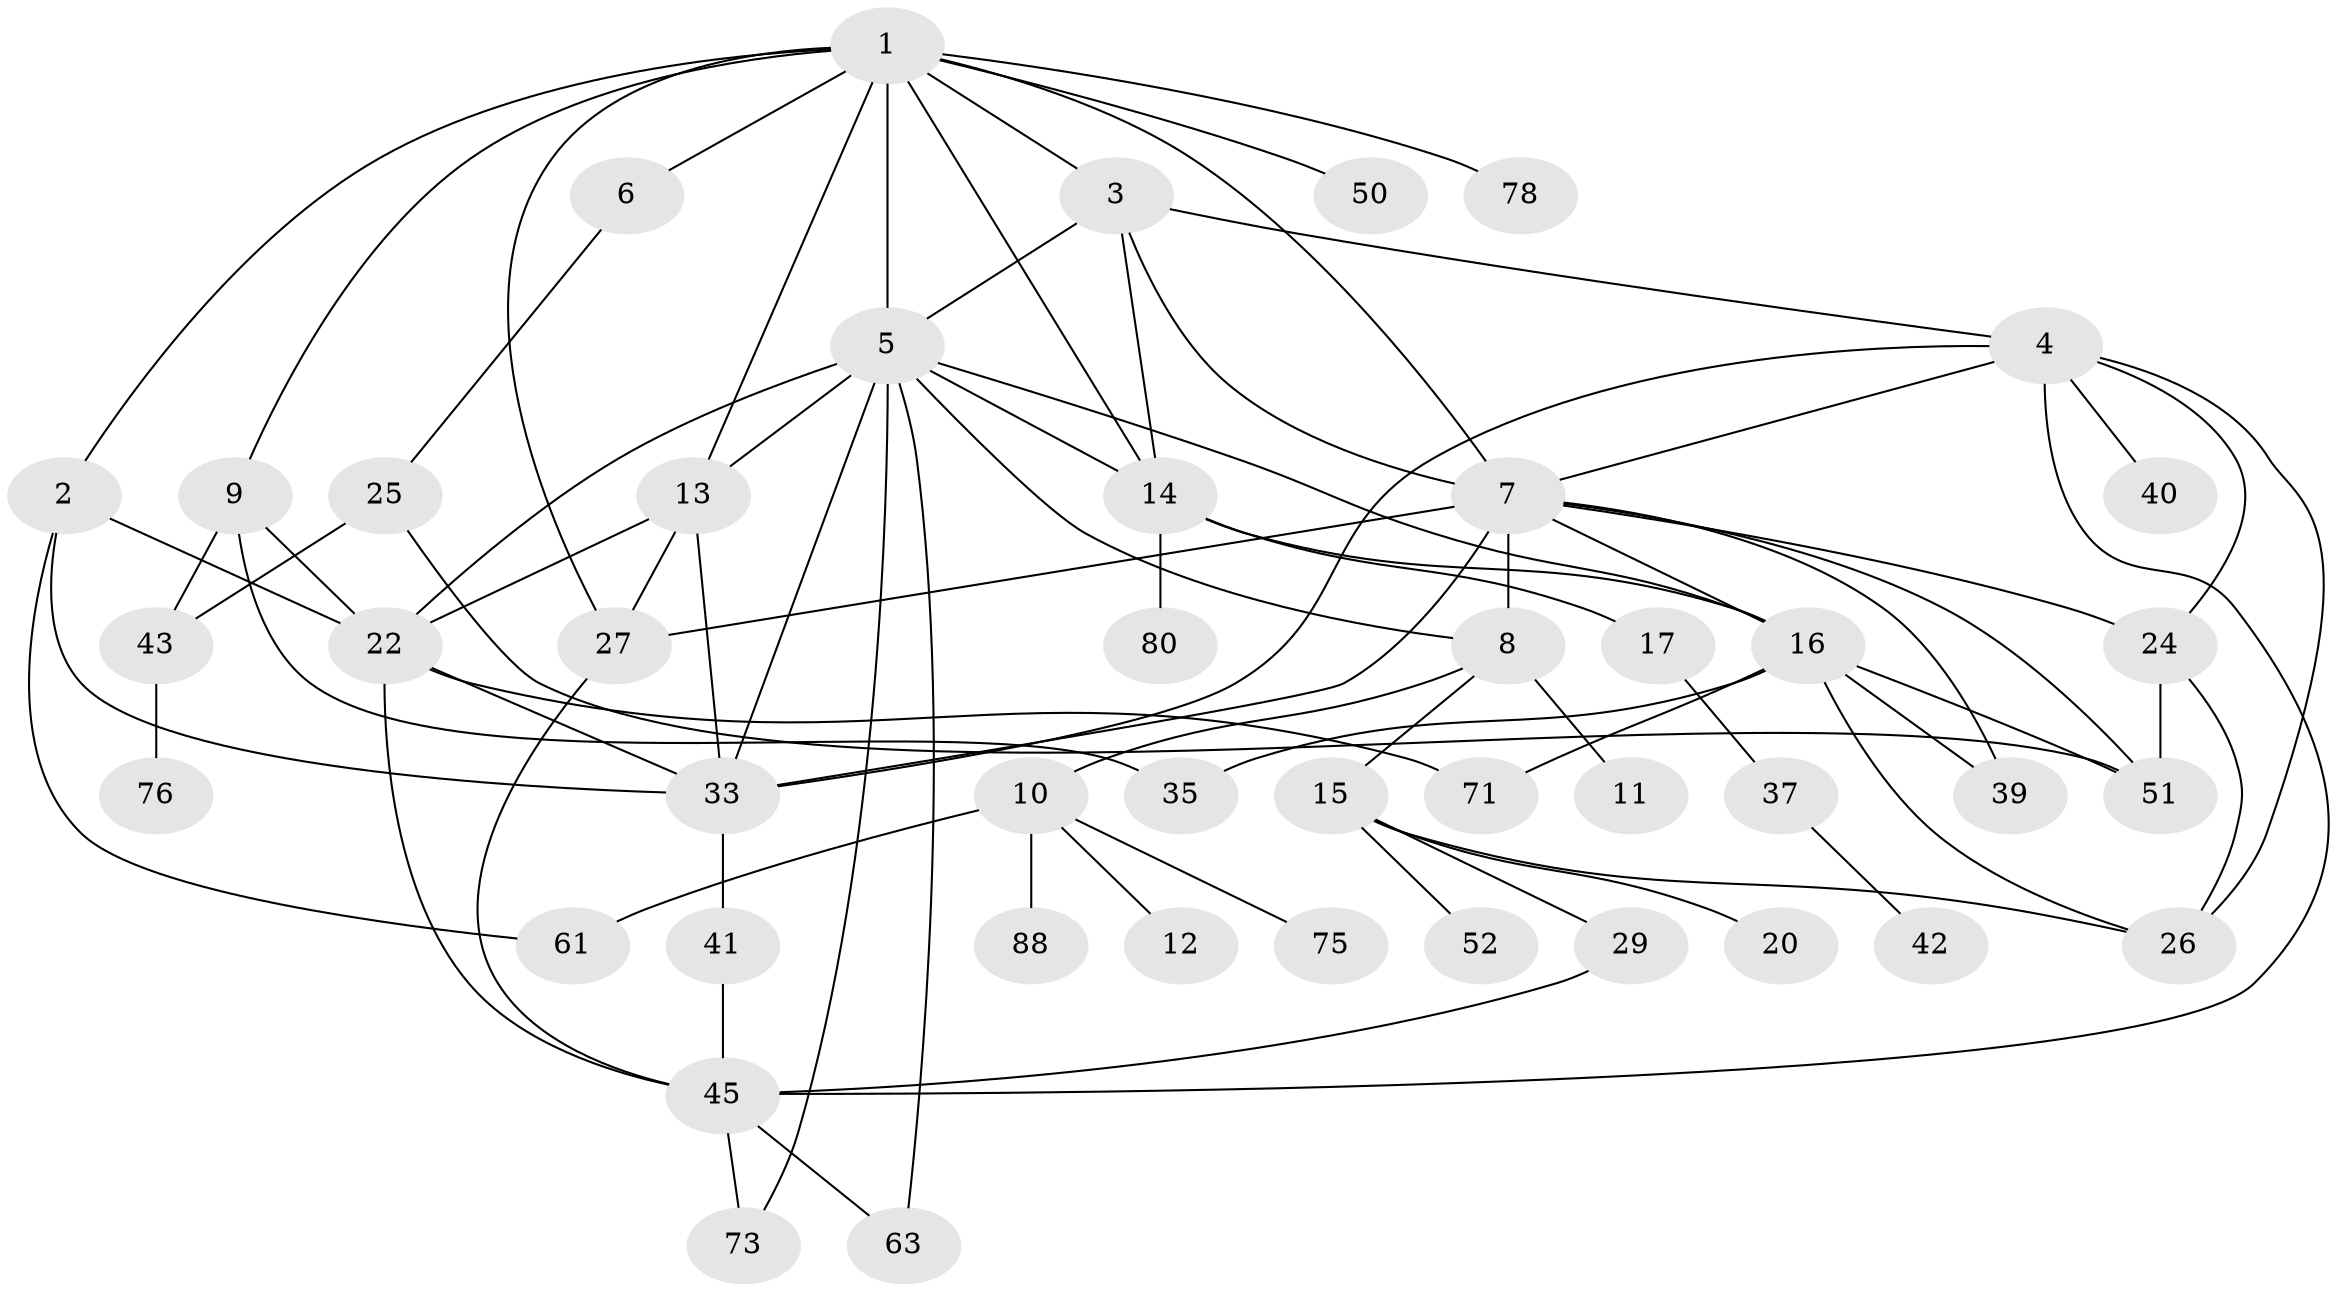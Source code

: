 // original degree distribution, {11: 0.011111111111111112, 4: 0.15555555555555556, 5: 0.06666666666666667, 6: 0.06666666666666667, 2: 0.3333333333333333, 7: 0.011111111111111112, 1: 0.17777777777777778, 3: 0.17777777777777778}
// Generated by graph-tools (version 1.1) at 2025/13/03/09/25 04:13:23]
// undirected, 45 vertices, 81 edges
graph export_dot {
graph [start="1"]
  node [color=gray90,style=filled];
  1;
  2;
  3;
  4 [super="+19"];
  5 [super="+38+28+49+72"];
  6 [super="+23"];
  7 [super="+46+18+21"];
  8;
  9 [super="+31"];
  10;
  11;
  12 [super="+79"];
  13 [super="+53+34+44"];
  14 [super="+54+32"];
  15 [super="+48"];
  16 [super="+30"];
  17;
  20;
  22 [super="+81"];
  24 [super="+77"];
  25 [super="+69"];
  26 [super="+60"];
  27 [super="+56"];
  29;
  33 [super="+47+36"];
  35;
  37;
  39 [super="+67"];
  40;
  41;
  42;
  43 [super="+55"];
  45 [super="+85+90+66"];
  50;
  51 [super="+70+58"];
  52;
  61;
  63;
  71;
  73;
  75;
  76;
  78;
  80;
  88;
  1 -- 2;
  1 -- 3;
  1 -- 6;
  1 -- 9;
  1 -- 13;
  1 -- 27;
  1 -- 50;
  1 -- 78;
  1 -- 14;
  1 -- 7;
  1 -- 5;
  2 -- 22;
  2 -- 61;
  2 -- 33;
  3 -- 4;
  3 -- 5;
  3 -- 14;
  3 -- 7;
  4 -- 7;
  4 -- 24;
  4 -- 26;
  4 -- 33;
  4 -- 40;
  4 -- 45;
  5 -- 8;
  5 -- 33;
  5 -- 14 [weight=2];
  5 -- 16;
  5 -- 22 [weight=2];
  5 -- 63;
  5 -- 13 [weight=2];
  5 -- 73;
  6 -- 25;
  7 -- 8 [weight=2];
  7 -- 16;
  7 -- 39;
  7 -- 33;
  7 -- 51;
  7 -- 24;
  7 -- 27;
  8 -- 10;
  8 -- 11;
  8 -- 15;
  9 -- 35;
  9 -- 43;
  9 -- 22;
  10 -- 12;
  10 -- 75;
  10 -- 88;
  10 -- 61;
  13 -- 27;
  13 -- 33;
  13 -- 22;
  14 -- 17;
  14 -- 16;
  14 -- 80;
  15 -- 20;
  15 -- 29;
  15 -- 52;
  15 -- 26;
  16 -- 35;
  16 -- 51;
  16 -- 39;
  16 -- 71;
  16 -- 26;
  17 -- 37;
  22 -- 33;
  22 -- 71;
  22 -- 45;
  24 -- 51;
  24 -- 26;
  25 -- 51 [weight=2];
  25 -- 43;
  27 -- 45;
  29 -- 45;
  33 -- 41;
  37 -- 42;
  41 -- 45;
  43 -- 76;
  45 -- 73;
  45 -- 63;
}
